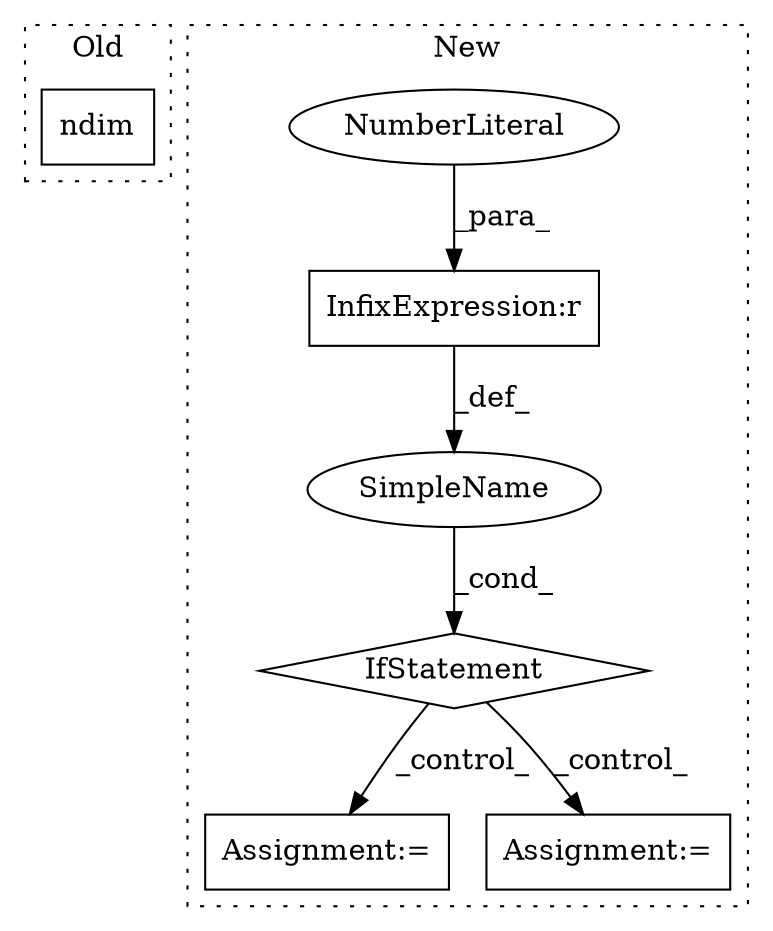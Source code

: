 digraph G {
subgraph cluster0 {
1 [label="ndim" a="32" s="2645,2651" l="5,1" shape="box"];
label = "Old";
style="dotted";
}
subgraph cluster1 {
2 [label="IfStatement" a="25" s="2999,3014" l="4,2" shape="diamond"];
3 [label="InfixExpression:r" a="27" s="3009" l="4" shape="box"];
4 [label="NumberLiteral" a="34" s="3013" l="1" shape="ellipse"];
5 [label="Assignment:=" a="7" s="3083" l="1" shape="box"];
6 [label="SimpleName" a="42" s="" l="" shape="ellipse"];
7 [label="Assignment:=" a="7" s="3025" l="1" shape="box"];
label = "New";
style="dotted";
}
2 -> 5 [label="_control_"];
2 -> 7 [label="_control_"];
3 -> 6 [label="_def_"];
4 -> 3 [label="_para_"];
6 -> 2 [label="_cond_"];
}